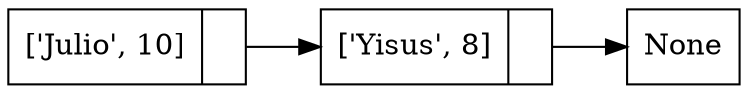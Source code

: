 digraph structs {
	node [shape=record]
	rankdir=LR
	<Game.LinkedList.node object at 0x0334DA30> [label="{['Julio', 10]|}"]
	<Game.LinkedList.node object at 0x0334DBB0> [label="{['Yisus', 8]|}"]
	<Game.LinkedList.node object at 0x0334DA30> -> <Game.LinkedList.node object at 0x0334DBB0>
	<Game.LinkedList.node object at 0x0334DBB0> -> None
}
